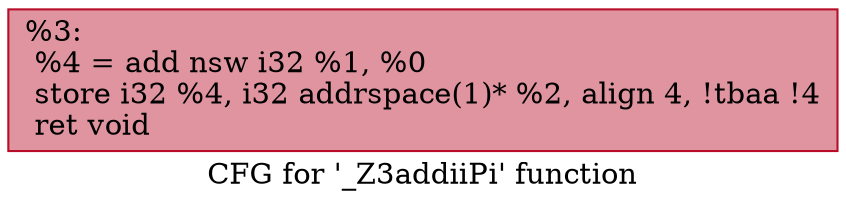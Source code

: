 digraph "CFG for '_Z3addiiPi' function" {
	label="CFG for '_Z3addiiPi' function";

	Node0x5437960 [shape=record,color="#b70d28ff", style=filled, fillcolor="#b70d2870",label="{%3:\l  %4 = add nsw i32 %1, %0\l  store i32 %4, i32 addrspace(1)* %2, align 4, !tbaa !4\l  ret void\l}"];
}
